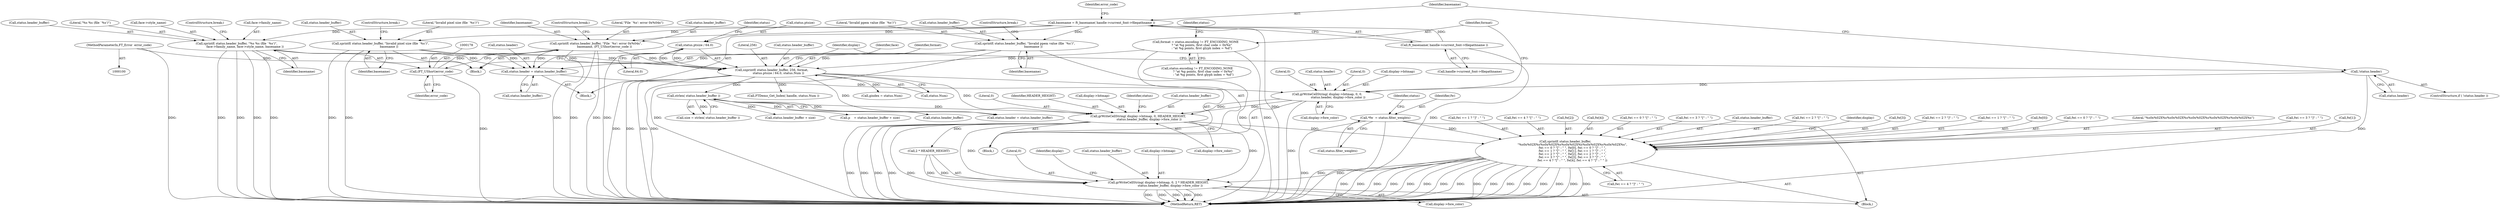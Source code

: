 digraph "1_savannah_b995299b73ba4cd259f221f500d4e63095508bec_3@pointer" {
"1000335" [label="(Call,sprintf( status.header_buffer,\n               \"%s0x%02X%s%s0x%02X%s%s0x%02X%s%s0x%02X%s%s0x%02X%s\",\n               fwi == 0 ? \"[\" : \" \", fw[0], fwi == 0 ? \"]\" : \" \",\n               fwi == 1 ? \"[\" : \" \", fw[1], fwi == 1 ? \"]\" : \" \",\n               fwi == 2 ? \"[\" : \" \", fw[2], fwi == 2 ? \"]\" : \" \",\n               fwi == 3 ? \"[\" : \" \", fw[3], fwi == 3 ? \"]\" : \" \",\n               fwi == 4 ? \"[\" : \" \", fw[4], fwi == 4 ? \"]\" : \" \" ))"];
"1000306" [label="(Call,grWriteCellString( display->bitmap, 0, HEADER_HEIGHT,\n                       status.header_buffer, display->fore_color ))"];
"1000188" [label="(Call,grWriteCellString( display->bitmap, 0, 0,\n                       status.header, display->fore_color ))"];
"1000181" [label="(Call,status.header = status.header_buffer)"];
"1000163" [label="(Call,sprintf( status.header_buffer, \"Invalid ppem value (file `%s')\",\n                  basename ))"];
"1000129" [label="(Call,basename = ft_basename( handle->current_font->filepathname ))"];
"1000131" [label="(Call,ft_basename( handle->current_font->filepathname ))"];
"1000155" [label="(Call,sprintf( status.header_buffer, \"Invalid pixel size (file `%s')\",\n                  basename ))"];
"1000171" [label="(Call,sprintf( status.header_buffer, \"File `%s': error 0x%04x\",\n                  basename, (FT_UShort)error_code ))"];
"1000177" [label="(Call,(FT_UShort)error_code)"];
"1000101" [label="(MethodParameterIn,FT_Error  error_code)"];
"1000141" [label="(Call,sprintf( status.header_buffer, \"%s %s (file `%s')\",\n                  face->family_name, face->style_name, basename ))"];
"1000124" [label="(Call,!status.header)"];
"1000210" [label="(Call,snprintf( status.header_buffer, 256, format,\n              status.ptsize / 64.0, status.Num ))"];
"1000200" [label="(Call,format = status.encoding != FT_ENCODING_NONE\n             ? \"at %g points, first char code = 0x%x\"\n             : \"at %g points, first glyph index = %d\")"];
"1000216" [label="(Call,status.ptsize / 64.0)"];
"1000234" [label="(Call,strlen( status.header_buffer ))"];
"1000330" [label="(Call,*fw  = status.filter_weights)"];
"1000415" [label="(Call,grWriteCellString( display->bitmap, 0, 2 * HEADER_HEIGHT,\n                         status.header_buffer, display->fore_color ))"];
"1000238" [label="(Call,p    = status.header_buffer + size)"];
"1000139" [label="(Block,)"];
"1000364" [label="(Call,fwi == 1 ? \"]\" : \" \")"];
"1000130" [label="(Identifier,basename)"];
"1000332" [label="(Call,status.filter_weights)"];
"1000177" [label="(Call,(FT_UShort)error_code)"];
"1000277" [label="(Call,FTDemo_Get_Index( handle, status.Num ))"];
"1000145" [label="(Literal,\"%s %s (file `%s')\")"];
"1000149" [label="(Call,face->style_name)"];
"1000167" [label="(Literal,\"Invalid ppem value (file `%s')\")"];
"1000312" [label="(Call,status.header_buffer)"];
"1000400" [label="(Call,fwi == 4 ? \"[\" : \" \")"];
"1000235" [label="(Call,status.header_buffer)"];
"1000171" [label="(Call,sprintf( status.header_buffer, \"File `%s': error 0x%04x\",\n                  basename, (FT_UShort)error_code ))"];
"1000220" [label="(Literal,64.0)"];
"1000310" [label="(Literal,0)"];
"1000175" [label="(Literal,\"File `%s': error 0x%04x\")"];
"1000192" [label="(Literal,0)"];
"1000419" [label="(Literal,0)"];
"1000335" [label="(Call,sprintf( status.header_buffer,\n               \"%s0x%02X%s%s0x%02X%s%s0x%02X%s%s0x%02X%s%s0x%02X%s\",\n               fwi == 0 ? \"[\" : \" \", fw[0], fwi == 0 ? \"]\" : \" \",\n               fwi == 1 ? \"[\" : \" \", fw[1], fwi == 1 ? \"]\" : \" \",\n               fwi == 2 ? \"[\" : \" \", fw[2], fwi == 2 ? \"]\" : \" \",\n               fwi == 3 ? \"[\" : \" \", fw[3], fwi == 3 ? \"]\" : \" \",\n               fwi == 4 ? \"[\" : \" \", fw[4], fwi == 4 ? \"]\" : \" \" ))"];
"1000188" [label="(Call,grWriteCellString( display->bitmap, 0, 0,\n                       status.header, display->fore_color ))"];
"1000433" [label="(MethodReturn,RET)"];
"1000129" [label="(Call,basename = ft_basename( handle->current_font->filepathname ))"];
"1000311" [label="(Identifier,HEADER_HEIGHT)"];
"1000159" [label="(Literal,\"Invalid pixel size (file `%s')\")"];
"1000194" [label="(Call,status.header)"];
"1000376" [label="(Call,fw[2])"];
"1000299" [label="(Call,status.header = status.header_buffer)"];
"1000406" [label="(Call,fw[4])"];
"1000214" [label="(Literal,256)"];
"1000340" [label="(Call,fwi == 0 ? \"[\" : \" \")"];
"1000164" [label="(Call,status.header_buffer)"];
"1000385" [label="(Call,fwi == 3 ? \"[\" : \" \")"];
"1000193" [label="(Literal,0)"];
"1000131" [label="(Call,ft_basename( handle->current_font->filepathname ))"];
"1000172" [label="(Call,status.header_buffer)"];
"1000330" [label="(Call,*fw  = status.filter_weights)"];
"1000190" [label="(Identifier,display)"];
"1000156" [label="(Call,status.header_buffer)"];
"1000322" [label="(Block,)"];
"1000336" [label="(Call,status.header_buffer)"];
"1000217" [label="(Call,status.ptsize)"];
"1000155" [label="(Call,sprintf( status.header_buffer, \"Invalid pixel size (file `%s')\",\n                  basename ))"];
"1000264" [label="(Call,gindex = status.Num)"];
"1000370" [label="(Call,fwi == 2 ? \"[\" : \" \")"];
"1000431" [label="(Identifier,display)"];
"1000176" [label="(Identifier,basename)"];
"1000180" [label="(ControlStructure,break;)"];
"1000132" [label="(Call,handle->current_font->filepathname)"];
"1000211" [label="(Call,status.header_buffer)"];
"1000417" [label="(Identifier,display)"];
"1000202" [label="(Call,status.encoding != FT_ENCODING_NONE\n             ? \"at %g points, first char code = 0x%x\"\n             : \"at %g points, first glyph index = %d\")"];
"1000141" [label="(Call,sprintf( status.header_buffer, \"%s %s (file `%s')\",\n                  face->family_name, face->style_name, basename ))"];
"1000168" [label="(Identifier,basename)"];
"1000306" [label="(Call,grWriteCellString( display->bitmap, 0, HEADER_HEIGHT,\n                       status.header_buffer, display->fore_color ))"];
"1000179" [label="(Identifier,error_code)"];
"1000415" [label="(Call,grWriteCellString( display->bitmap, 0, 2 * HEADER_HEIGHT,\n                         status.header_buffer, display->fore_color ))"];
"1000331" [label="(Identifier,fw)"];
"1000315" [label="(Call,display->fore_color)"];
"1000307" [label="(Call,display->bitmap)"];
"1000182" [label="(Call,status.header)"];
"1000226" [label="(Identifier,face)"];
"1000222" [label="(Identifier,status)"];
"1000232" [label="(Call,size = strlen( status.header_buffer ))"];
"1000337" [label="(Identifier,status)"];
"1000391" [label="(Call,fw[3])"];
"1000409" [label="(Call,fwi == 4 ? \"]\" : \" \")"];
"1000123" [label="(ControlStructure,if ( !status.header ))"];
"1000160" [label="(Identifier,basename)"];
"1000189" [label="(Call,display->bitmap)"];
"1000185" [label="(Call,status.header_buffer)"];
"1000200" [label="(Call,format = status.encoding != FT_ENCODING_NONE\n             ? \"at %g points, first char code = 0x%x\"\n             : \"at %g points, first glyph index = %d\")"];
"1000169" [label="(ControlStructure,break;)"];
"1000161" [label="(ControlStructure,break;)"];
"1000138" [label="(Identifier,error_code)"];
"1000153" [label="(ControlStructure,break;)"];
"1000379" [label="(Call,fwi == 2 ? \"]\" : \" \")"];
"1000210" [label="(Call,snprintf( status.header_buffer, 256, format,\n              status.ptsize / 64.0, status.Num ))"];
"1000355" [label="(Call,fwi == 1 ? \"[\" : \" \")"];
"1000240" [label="(Call,status.header_buffer + size)"];
"1000146" [label="(Call,face->family_name)"];
"1000125" [label="(Call,status.header)"];
"1000163" [label="(Call,sprintf( status.header_buffer, \"Invalid ppem value (file `%s')\",\n                  basename ))"];
"1000152" [label="(Identifier,basename)"];
"1000216" [label="(Call,status.ptsize / 64.0)"];
"1000124" [label="(Call,!status.header)"];
"1000423" [label="(Call,status.header_buffer)"];
"1000212" [label="(Identifier,status)"];
"1000426" [label="(Call,display->fore_color)"];
"1000197" [label="(Call,display->fore_color)"];
"1000215" [label="(Identifier,format)"];
"1000320" [label="(Identifier,status)"];
"1000234" [label="(Call,strlen( status.header_buffer ))"];
"1000128" [label="(Block,)"];
"1000142" [label="(Call,status.header_buffer)"];
"1000181" [label="(Call,status.header = status.header_buffer)"];
"1000346" [label="(Call,fw[0])"];
"1000349" [label="(Call,fwi == 0 ? \"]\" : \" \")"];
"1000101" [label="(MethodParameterIn,FT_Error  error_code)"];
"1000339" [label="(Literal,\"%s0x%02X%s%s0x%02X%s%s0x%02X%s%s0x%02X%s%s0x%02X%s\")"];
"1000394" [label="(Call,fwi == 3 ? \"]\" : \" \")"];
"1000221" [label="(Call,status.Num)"];
"1000102" [label="(Block,)"];
"1000201" [label="(Identifier,format)"];
"1000416" [label="(Call,display->bitmap)"];
"1000361" [label="(Call,fw[1])"];
"1000420" [label="(Call,2 * HEADER_HEIGHT)"];
"1000335" -> "1000322"  [label="AST: "];
"1000335" -> "1000409"  [label="CFG: "];
"1000336" -> "1000335"  [label="AST: "];
"1000339" -> "1000335"  [label="AST: "];
"1000340" -> "1000335"  [label="AST: "];
"1000346" -> "1000335"  [label="AST: "];
"1000349" -> "1000335"  [label="AST: "];
"1000355" -> "1000335"  [label="AST: "];
"1000361" -> "1000335"  [label="AST: "];
"1000364" -> "1000335"  [label="AST: "];
"1000370" -> "1000335"  [label="AST: "];
"1000376" -> "1000335"  [label="AST: "];
"1000379" -> "1000335"  [label="AST: "];
"1000385" -> "1000335"  [label="AST: "];
"1000391" -> "1000335"  [label="AST: "];
"1000394" -> "1000335"  [label="AST: "];
"1000400" -> "1000335"  [label="AST: "];
"1000406" -> "1000335"  [label="AST: "];
"1000409" -> "1000335"  [label="AST: "];
"1000417" -> "1000335"  [label="CFG: "];
"1000335" -> "1000433"  [label="DDG: "];
"1000335" -> "1000433"  [label="DDG: "];
"1000335" -> "1000433"  [label="DDG: "];
"1000335" -> "1000433"  [label="DDG: "];
"1000335" -> "1000433"  [label="DDG: "];
"1000335" -> "1000433"  [label="DDG: "];
"1000335" -> "1000433"  [label="DDG: "];
"1000335" -> "1000433"  [label="DDG: "];
"1000335" -> "1000433"  [label="DDG: "];
"1000335" -> "1000433"  [label="DDG: "];
"1000335" -> "1000433"  [label="DDG: "];
"1000335" -> "1000433"  [label="DDG: "];
"1000335" -> "1000433"  [label="DDG: "];
"1000335" -> "1000433"  [label="DDG: "];
"1000335" -> "1000433"  [label="DDG: "];
"1000335" -> "1000433"  [label="DDG: "];
"1000306" -> "1000335"  [label="DDG: "];
"1000330" -> "1000335"  [label="DDG: "];
"1000335" -> "1000415"  [label="DDG: "];
"1000306" -> "1000102"  [label="AST: "];
"1000306" -> "1000315"  [label="CFG: "];
"1000307" -> "1000306"  [label="AST: "];
"1000310" -> "1000306"  [label="AST: "];
"1000311" -> "1000306"  [label="AST: "];
"1000312" -> "1000306"  [label="AST: "];
"1000315" -> "1000306"  [label="AST: "];
"1000320" -> "1000306"  [label="CFG: "];
"1000306" -> "1000433"  [label="DDG: "];
"1000306" -> "1000433"  [label="DDG: "];
"1000306" -> "1000433"  [label="DDG: "];
"1000306" -> "1000433"  [label="DDG: "];
"1000306" -> "1000433"  [label="DDG: "];
"1000188" -> "1000306"  [label="DDG: "];
"1000188" -> "1000306"  [label="DDG: "];
"1000210" -> "1000306"  [label="DDG: "];
"1000234" -> "1000306"  [label="DDG: "];
"1000306" -> "1000415"  [label="DDG: "];
"1000306" -> "1000415"  [label="DDG: "];
"1000306" -> "1000420"  [label="DDG: "];
"1000188" -> "1000102"  [label="AST: "];
"1000188" -> "1000197"  [label="CFG: "];
"1000189" -> "1000188"  [label="AST: "];
"1000192" -> "1000188"  [label="AST: "];
"1000193" -> "1000188"  [label="AST: "];
"1000194" -> "1000188"  [label="AST: "];
"1000197" -> "1000188"  [label="AST: "];
"1000201" -> "1000188"  [label="CFG: "];
"1000188" -> "1000433"  [label="DDG: "];
"1000181" -> "1000188"  [label="DDG: "];
"1000124" -> "1000188"  [label="DDG: "];
"1000181" -> "1000128"  [label="AST: "];
"1000181" -> "1000185"  [label="CFG: "];
"1000182" -> "1000181"  [label="AST: "];
"1000185" -> "1000181"  [label="AST: "];
"1000190" -> "1000181"  [label="CFG: "];
"1000163" -> "1000181"  [label="DDG: "];
"1000155" -> "1000181"  [label="DDG: "];
"1000171" -> "1000181"  [label="DDG: "];
"1000141" -> "1000181"  [label="DDG: "];
"1000163" -> "1000139"  [label="AST: "];
"1000163" -> "1000168"  [label="CFG: "];
"1000164" -> "1000163"  [label="AST: "];
"1000167" -> "1000163"  [label="AST: "];
"1000168" -> "1000163"  [label="AST: "];
"1000169" -> "1000163"  [label="CFG: "];
"1000163" -> "1000433"  [label="DDG: "];
"1000163" -> "1000433"  [label="DDG: "];
"1000129" -> "1000163"  [label="DDG: "];
"1000163" -> "1000210"  [label="DDG: "];
"1000129" -> "1000128"  [label="AST: "];
"1000129" -> "1000131"  [label="CFG: "];
"1000130" -> "1000129"  [label="AST: "];
"1000131" -> "1000129"  [label="AST: "];
"1000138" -> "1000129"  [label="CFG: "];
"1000129" -> "1000433"  [label="DDG: "];
"1000131" -> "1000129"  [label="DDG: "];
"1000129" -> "1000141"  [label="DDG: "];
"1000129" -> "1000155"  [label="DDG: "];
"1000129" -> "1000171"  [label="DDG: "];
"1000131" -> "1000132"  [label="CFG: "];
"1000132" -> "1000131"  [label="AST: "];
"1000131" -> "1000433"  [label="DDG: "];
"1000155" -> "1000139"  [label="AST: "];
"1000155" -> "1000160"  [label="CFG: "];
"1000156" -> "1000155"  [label="AST: "];
"1000159" -> "1000155"  [label="AST: "];
"1000160" -> "1000155"  [label="AST: "];
"1000161" -> "1000155"  [label="CFG: "];
"1000155" -> "1000433"  [label="DDG: "];
"1000155" -> "1000433"  [label="DDG: "];
"1000155" -> "1000210"  [label="DDG: "];
"1000171" -> "1000139"  [label="AST: "];
"1000171" -> "1000177"  [label="CFG: "];
"1000172" -> "1000171"  [label="AST: "];
"1000175" -> "1000171"  [label="AST: "];
"1000176" -> "1000171"  [label="AST: "];
"1000177" -> "1000171"  [label="AST: "];
"1000180" -> "1000171"  [label="CFG: "];
"1000171" -> "1000433"  [label="DDG: "];
"1000171" -> "1000433"  [label="DDG: "];
"1000171" -> "1000433"  [label="DDG: "];
"1000177" -> "1000171"  [label="DDG: "];
"1000171" -> "1000210"  [label="DDG: "];
"1000177" -> "1000179"  [label="CFG: "];
"1000178" -> "1000177"  [label="AST: "];
"1000179" -> "1000177"  [label="AST: "];
"1000177" -> "1000433"  [label="DDG: "];
"1000101" -> "1000177"  [label="DDG: "];
"1000101" -> "1000100"  [label="AST: "];
"1000101" -> "1000433"  [label="DDG: "];
"1000141" -> "1000139"  [label="AST: "];
"1000141" -> "1000152"  [label="CFG: "];
"1000142" -> "1000141"  [label="AST: "];
"1000145" -> "1000141"  [label="AST: "];
"1000146" -> "1000141"  [label="AST: "];
"1000149" -> "1000141"  [label="AST: "];
"1000152" -> "1000141"  [label="AST: "];
"1000153" -> "1000141"  [label="CFG: "];
"1000141" -> "1000433"  [label="DDG: "];
"1000141" -> "1000433"  [label="DDG: "];
"1000141" -> "1000433"  [label="DDG: "];
"1000141" -> "1000433"  [label="DDG: "];
"1000141" -> "1000210"  [label="DDG: "];
"1000124" -> "1000123"  [label="AST: "];
"1000124" -> "1000125"  [label="CFG: "];
"1000125" -> "1000124"  [label="AST: "];
"1000130" -> "1000124"  [label="CFG: "];
"1000190" -> "1000124"  [label="CFG: "];
"1000124" -> "1000433"  [label="DDG: "];
"1000210" -> "1000102"  [label="AST: "];
"1000210" -> "1000221"  [label="CFG: "];
"1000211" -> "1000210"  [label="AST: "];
"1000214" -> "1000210"  [label="AST: "];
"1000215" -> "1000210"  [label="AST: "];
"1000216" -> "1000210"  [label="AST: "];
"1000221" -> "1000210"  [label="AST: "];
"1000226" -> "1000210"  [label="CFG: "];
"1000210" -> "1000433"  [label="DDG: "];
"1000210" -> "1000433"  [label="DDG: "];
"1000210" -> "1000433"  [label="DDG: "];
"1000210" -> "1000433"  [label="DDG: "];
"1000200" -> "1000210"  [label="DDG: "];
"1000216" -> "1000210"  [label="DDG: "];
"1000216" -> "1000210"  [label="DDG: "];
"1000210" -> "1000234"  [label="DDG: "];
"1000210" -> "1000264"  [label="DDG: "];
"1000210" -> "1000277"  [label="DDG: "];
"1000210" -> "1000299"  [label="DDG: "];
"1000200" -> "1000102"  [label="AST: "];
"1000200" -> "1000202"  [label="CFG: "];
"1000201" -> "1000200"  [label="AST: "];
"1000202" -> "1000200"  [label="AST: "];
"1000212" -> "1000200"  [label="CFG: "];
"1000200" -> "1000433"  [label="DDG: "];
"1000216" -> "1000220"  [label="CFG: "];
"1000217" -> "1000216"  [label="AST: "];
"1000220" -> "1000216"  [label="AST: "];
"1000222" -> "1000216"  [label="CFG: "];
"1000216" -> "1000433"  [label="DDG: "];
"1000234" -> "1000232"  [label="AST: "];
"1000234" -> "1000235"  [label="CFG: "];
"1000235" -> "1000234"  [label="AST: "];
"1000232" -> "1000234"  [label="CFG: "];
"1000234" -> "1000232"  [label="DDG: "];
"1000234" -> "1000238"  [label="DDG: "];
"1000234" -> "1000240"  [label="DDG: "];
"1000234" -> "1000299"  [label="DDG: "];
"1000330" -> "1000322"  [label="AST: "];
"1000330" -> "1000332"  [label="CFG: "];
"1000331" -> "1000330"  [label="AST: "];
"1000332" -> "1000330"  [label="AST: "];
"1000337" -> "1000330"  [label="CFG: "];
"1000330" -> "1000433"  [label="DDG: "];
"1000330" -> "1000433"  [label="DDG: "];
"1000415" -> "1000322"  [label="AST: "];
"1000415" -> "1000426"  [label="CFG: "];
"1000416" -> "1000415"  [label="AST: "];
"1000419" -> "1000415"  [label="AST: "];
"1000420" -> "1000415"  [label="AST: "];
"1000423" -> "1000415"  [label="AST: "];
"1000426" -> "1000415"  [label="AST: "];
"1000431" -> "1000415"  [label="CFG: "];
"1000415" -> "1000433"  [label="DDG: "];
"1000415" -> "1000433"  [label="DDG: "];
"1000415" -> "1000433"  [label="DDG: "];
"1000415" -> "1000433"  [label="DDG: "];
"1000415" -> "1000433"  [label="DDG: "];
"1000420" -> "1000415"  [label="DDG: "];
"1000420" -> "1000415"  [label="DDG: "];
}
